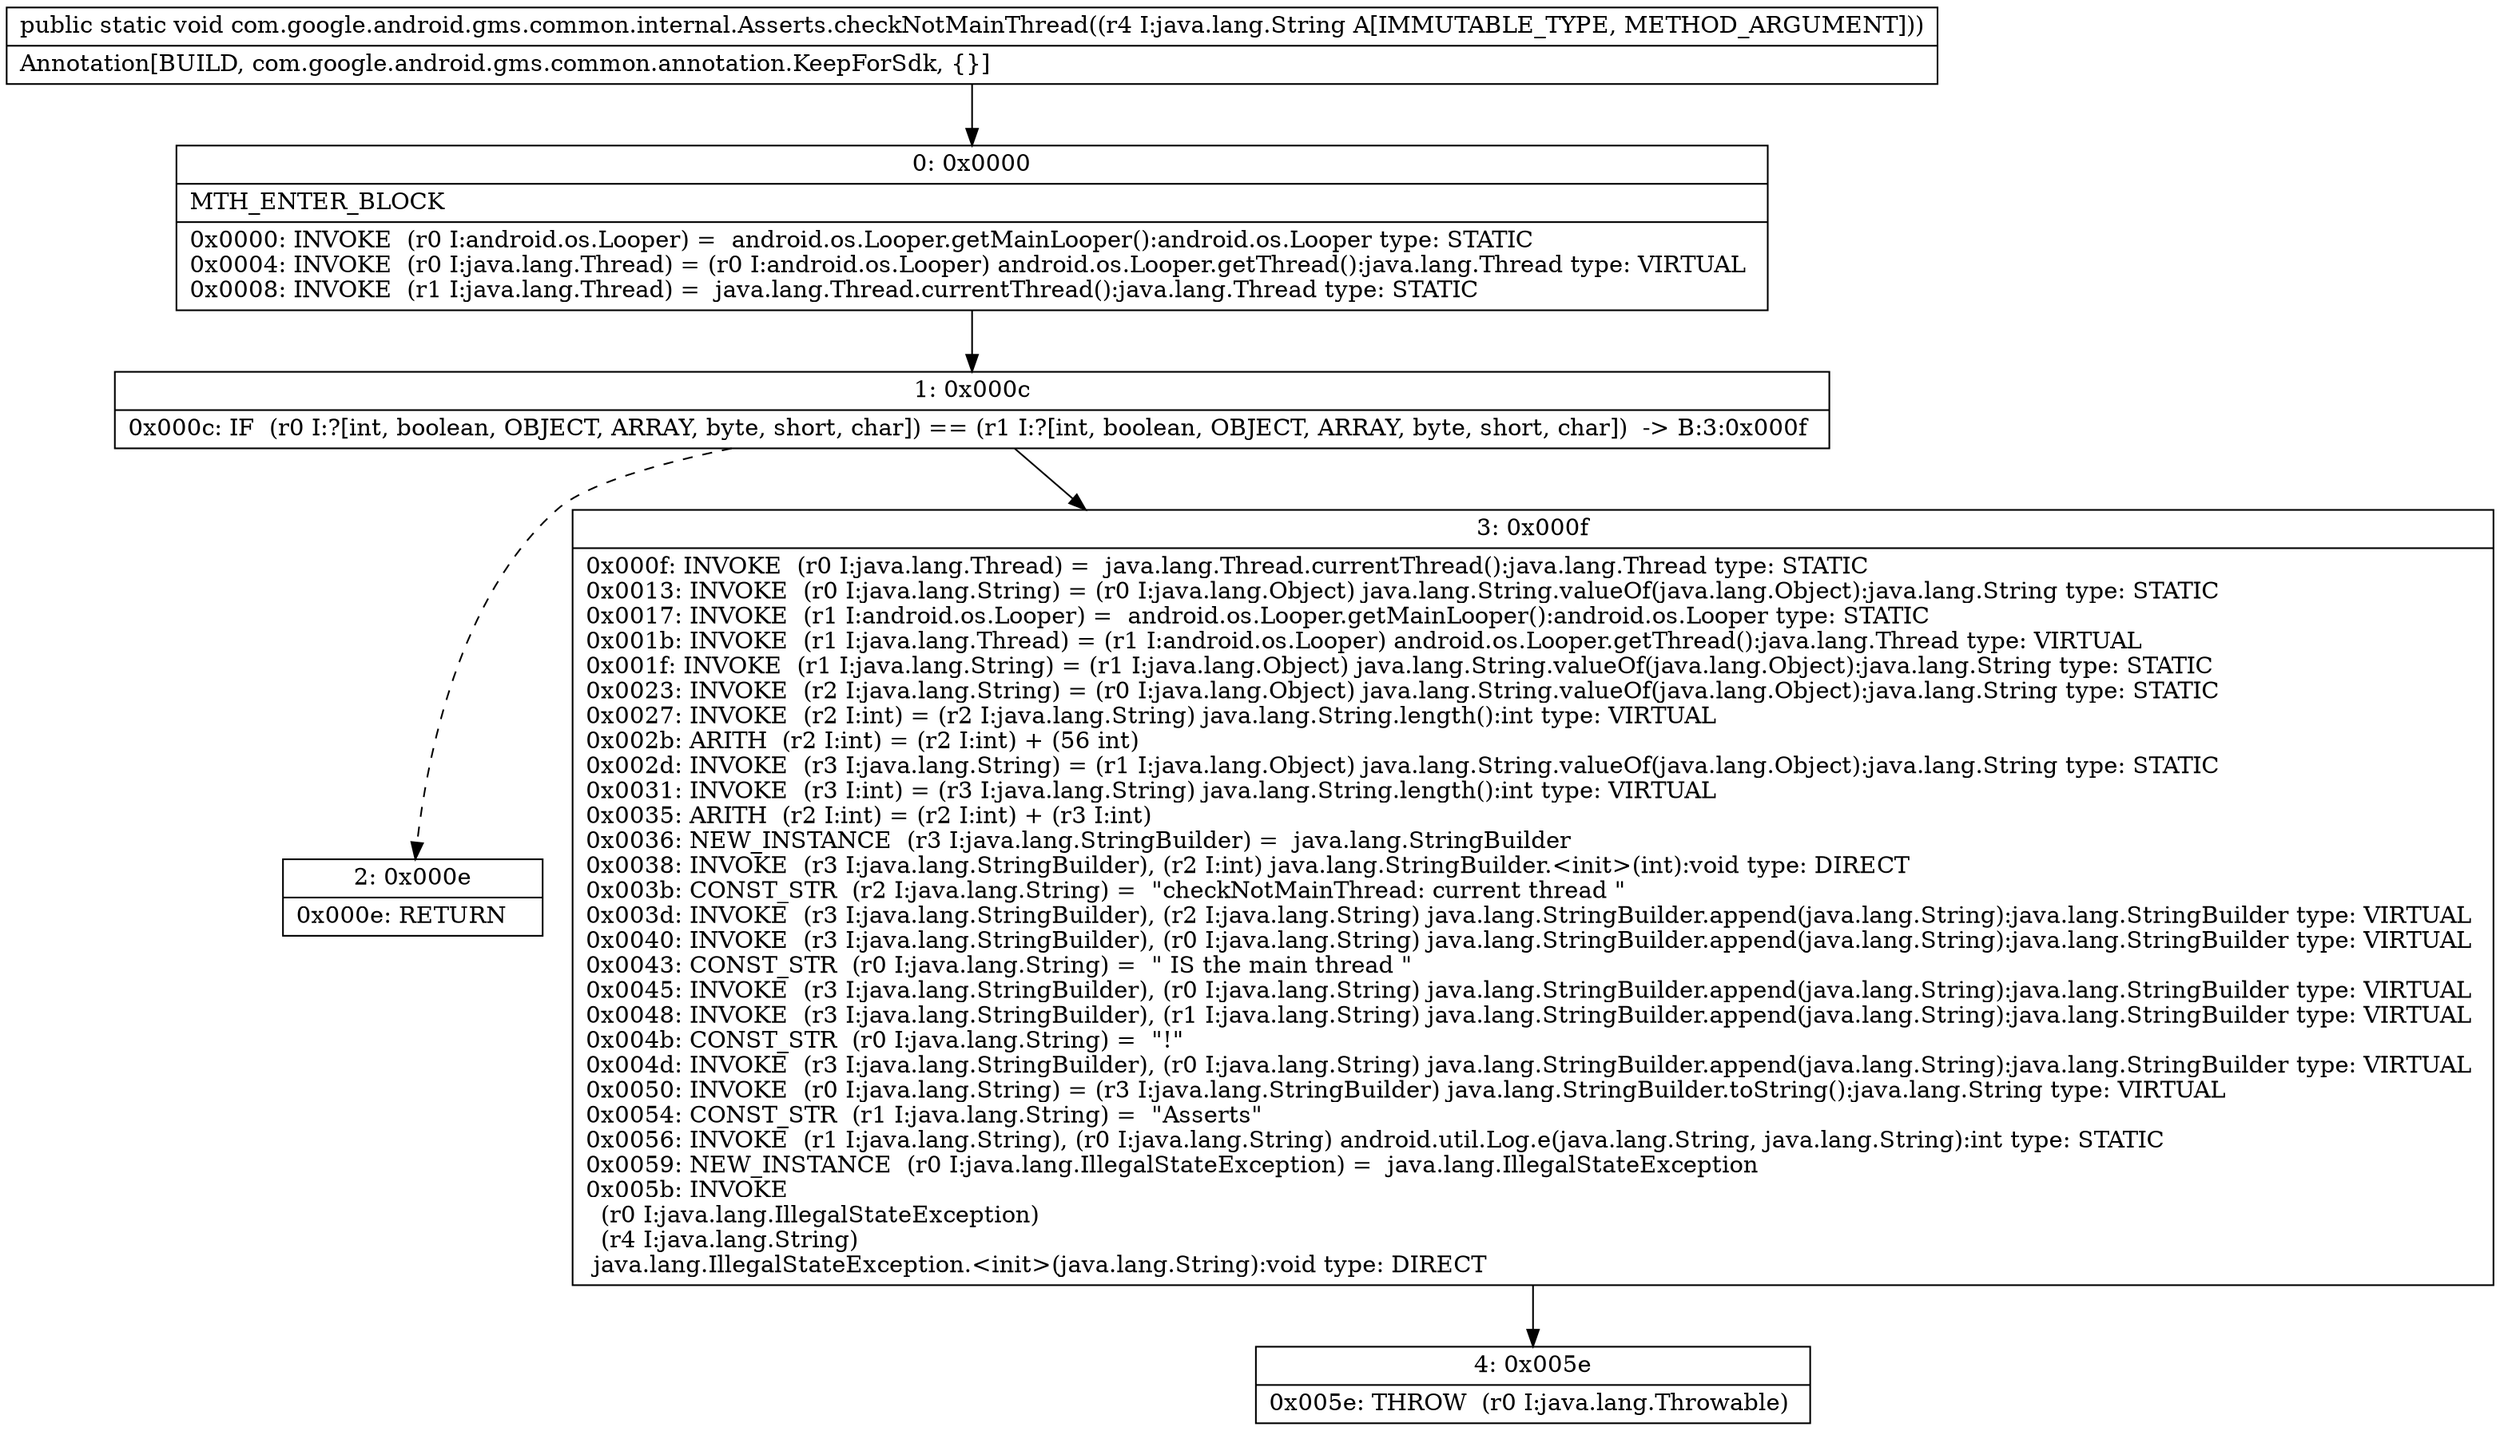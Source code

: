 digraph "CFG forcom.google.android.gms.common.internal.Asserts.checkNotMainThread(Ljava\/lang\/String;)V" {
Node_0 [shape=record,label="{0\:\ 0x0000|MTH_ENTER_BLOCK\l|0x0000: INVOKE  (r0 I:android.os.Looper) =  android.os.Looper.getMainLooper():android.os.Looper type: STATIC \l0x0004: INVOKE  (r0 I:java.lang.Thread) = (r0 I:android.os.Looper) android.os.Looper.getThread():java.lang.Thread type: VIRTUAL \l0x0008: INVOKE  (r1 I:java.lang.Thread) =  java.lang.Thread.currentThread():java.lang.Thread type: STATIC \l}"];
Node_1 [shape=record,label="{1\:\ 0x000c|0x000c: IF  (r0 I:?[int, boolean, OBJECT, ARRAY, byte, short, char]) == (r1 I:?[int, boolean, OBJECT, ARRAY, byte, short, char])  \-\> B:3:0x000f \l}"];
Node_2 [shape=record,label="{2\:\ 0x000e|0x000e: RETURN   \l}"];
Node_3 [shape=record,label="{3\:\ 0x000f|0x000f: INVOKE  (r0 I:java.lang.Thread) =  java.lang.Thread.currentThread():java.lang.Thread type: STATIC \l0x0013: INVOKE  (r0 I:java.lang.String) = (r0 I:java.lang.Object) java.lang.String.valueOf(java.lang.Object):java.lang.String type: STATIC \l0x0017: INVOKE  (r1 I:android.os.Looper) =  android.os.Looper.getMainLooper():android.os.Looper type: STATIC \l0x001b: INVOKE  (r1 I:java.lang.Thread) = (r1 I:android.os.Looper) android.os.Looper.getThread():java.lang.Thread type: VIRTUAL \l0x001f: INVOKE  (r1 I:java.lang.String) = (r1 I:java.lang.Object) java.lang.String.valueOf(java.lang.Object):java.lang.String type: STATIC \l0x0023: INVOKE  (r2 I:java.lang.String) = (r0 I:java.lang.Object) java.lang.String.valueOf(java.lang.Object):java.lang.String type: STATIC \l0x0027: INVOKE  (r2 I:int) = (r2 I:java.lang.String) java.lang.String.length():int type: VIRTUAL \l0x002b: ARITH  (r2 I:int) = (r2 I:int) + (56 int) \l0x002d: INVOKE  (r3 I:java.lang.String) = (r1 I:java.lang.Object) java.lang.String.valueOf(java.lang.Object):java.lang.String type: STATIC \l0x0031: INVOKE  (r3 I:int) = (r3 I:java.lang.String) java.lang.String.length():int type: VIRTUAL \l0x0035: ARITH  (r2 I:int) = (r2 I:int) + (r3 I:int) \l0x0036: NEW_INSTANCE  (r3 I:java.lang.StringBuilder) =  java.lang.StringBuilder \l0x0038: INVOKE  (r3 I:java.lang.StringBuilder), (r2 I:int) java.lang.StringBuilder.\<init\>(int):void type: DIRECT \l0x003b: CONST_STR  (r2 I:java.lang.String) =  \"checkNotMainThread: current thread \" \l0x003d: INVOKE  (r3 I:java.lang.StringBuilder), (r2 I:java.lang.String) java.lang.StringBuilder.append(java.lang.String):java.lang.StringBuilder type: VIRTUAL \l0x0040: INVOKE  (r3 I:java.lang.StringBuilder), (r0 I:java.lang.String) java.lang.StringBuilder.append(java.lang.String):java.lang.StringBuilder type: VIRTUAL \l0x0043: CONST_STR  (r0 I:java.lang.String) =  \" IS the main thread \" \l0x0045: INVOKE  (r3 I:java.lang.StringBuilder), (r0 I:java.lang.String) java.lang.StringBuilder.append(java.lang.String):java.lang.StringBuilder type: VIRTUAL \l0x0048: INVOKE  (r3 I:java.lang.StringBuilder), (r1 I:java.lang.String) java.lang.StringBuilder.append(java.lang.String):java.lang.StringBuilder type: VIRTUAL \l0x004b: CONST_STR  (r0 I:java.lang.String) =  \"!\" \l0x004d: INVOKE  (r3 I:java.lang.StringBuilder), (r0 I:java.lang.String) java.lang.StringBuilder.append(java.lang.String):java.lang.StringBuilder type: VIRTUAL \l0x0050: INVOKE  (r0 I:java.lang.String) = (r3 I:java.lang.StringBuilder) java.lang.StringBuilder.toString():java.lang.String type: VIRTUAL \l0x0054: CONST_STR  (r1 I:java.lang.String) =  \"Asserts\" \l0x0056: INVOKE  (r1 I:java.lang.String), (r0 I:java.lang.String) android.util.Log.e(java.lang.String, java.lang.String):int type: STATIC \l0x0059: NEW_INSTANCE  (r0 I:java.lang.IllegalStateException) =  java.lang.IllegalStateException \l0x005b: INVOKE  \l  (r0 I:java.lang.IllegalStateException)\l  (r4 I:java.lang.String)\l java.lang.IllegalStateException.\<init\>(java.lang.String):void type: DIRECT \l}"];
Node_4 [shape=record,label="{4\:\ 0x005e|0x005e: THROW  (r0 I:java.lang.Throwable) \l}"];
MethodNode[shape=record,label="{public static void com.google.android.gms.common.internal.Asserts.checkNotMainThread((r4 I:java.lang.String A[IMMUTABLE_TYPE, METHOD_ARGUMENT]))  | Annotation[BUILD, com.google.android.gms.common.annotation.KeepForSdk, \{\}]\l}"];
MethodNode -> Node_0;
Node_0 -> Node_1;
Node_1 -> Node_2[style=dashed];
Node_1 -> Node_3;
Node_3 -> Node_4;
}

